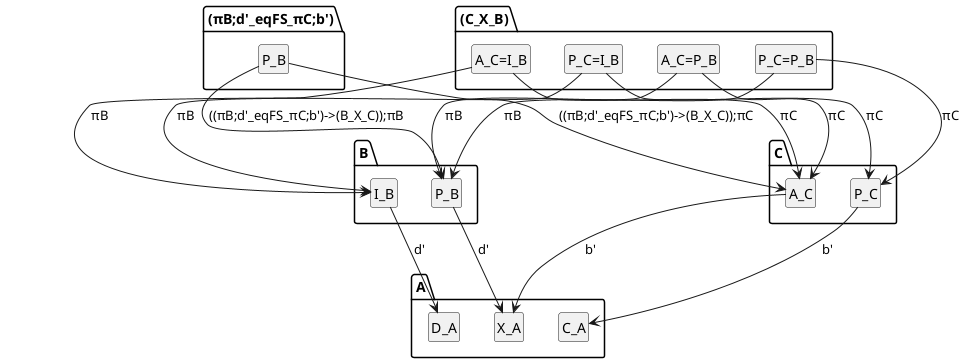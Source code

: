 @startuml
skinparam shadowing false
hide members
hide circle
class "B.P_B"
class "B.I_B"
class "A.X_A"
class "A.C_A"
class "A.D_A"
class "C.P_C"
class "C.A_C"
class "(πB;d'_eqFS_πC;b').P_B"
class "(C_X_B).P_C=P_B"
class "(C_X_B).P_C=I_B"
class "(C_X_B).A_C=P_B"
class "(C_X_B).A_C=I_B"

"B.P_B" --> "A.X_A" : "d'"
"B.I_B" --> "A.D_A" : "d'"
"C.P_C" --> "A.C_A" : "b'"
"C.A_C" --> "A.X_A" : "b'"
"(πB;d'_eqFS_πC;b').P_B" --> "B.P_B" : "((πB;d'_eqFS_πC;b')->(B_X_C));πB"
"(C_X_B).P_C=P_B" --> "C.P_C" : "πC"
"(C_X_B).P_C=I_B" --> "C.P_C" : "πC"
"(C_X_B).A_C=P_B" --> "C.A_C" : "πC"
"(C_X_B).A_C=I_B" --> "C.A_C" : "πC"
"(πB;d'_eqFS_πC;b').P_B" --> "C.A_C" : "((πB;d'_eqFS_πC;b')->(B_X_C));πC"
"(C_X_B).P_C=P_B" --> "B.P_B" : "πB"
"(C_X_B).P_C=I_B" --> "B.I_B" : "πB"
"(C_X_B).A_C=P_B" --> "B.P_B" : "πB"
"(C_X_B).A_C=I_B" --> "B.I_B" : "πB"
@enduml

